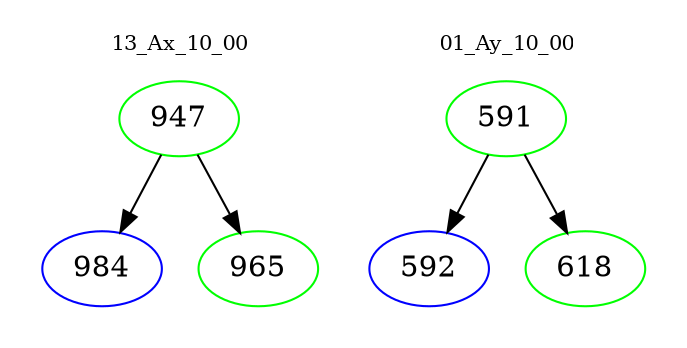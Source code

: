 digraph{
subgraph cluster_0 {
color = white
label = "13_Ax_10_00";
fontsize=10;
T0_947 [label="947", color="green"]
T0_947 -> T0_984 [color="black"]
T0_984 [label="984", color="blue"]
T0_947 -> T0_965 [color="black"]
T0_965 [label="965", color="green"]
}
subgraph cluster_1 {
color = white
label = "01_Ay_10_00";
fontsize=10;
T1_591 [label="591", color="green"]
T1_591 -> T1_592 [color="black"]
T1_592 [label="592", color="blue"]
T1_591 -> T1_618 [color="black"]
T1_618 [label="618", color="green"]
}
}
